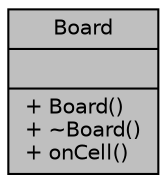 digraph "Board"
{
 // LATEX_PDF_SIZE
  edge [fontname="Helvetica",fontsize="10",labelfontname="Helvetica",labelfontsize="10"];
  node [fontname="Helvetica",fontsize="10",shape=record];
  Node1 [label="{Board\n||+ Board()\l+ ~Board()\l+ onCell()\l}",height=0.2,width=0.4,color="black", fillcolor="grey75", style="filled", fontcolor="black",tooltip=" "];
}
